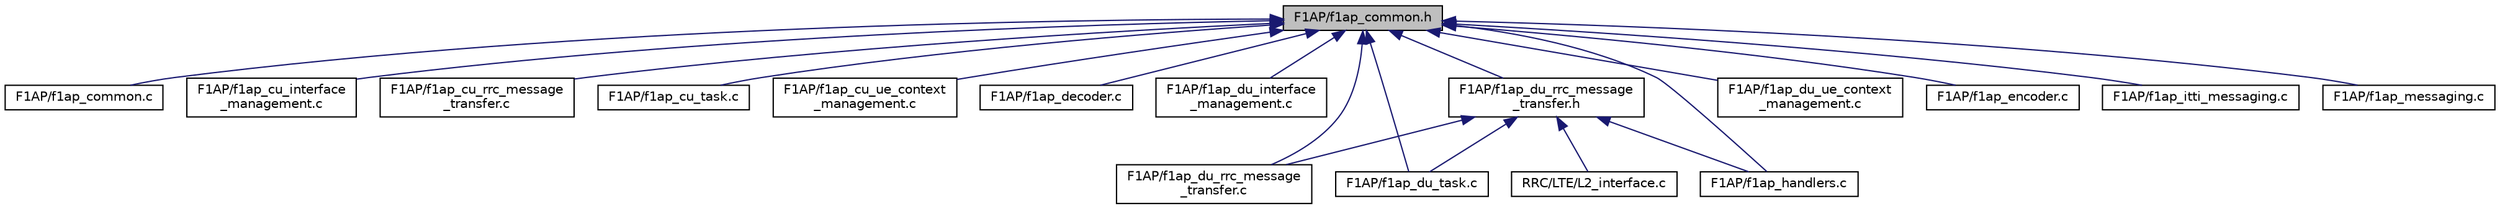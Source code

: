digraph "F1AP/f1ap_common.h"
{
 // LATEX_PDF_SIZE
  edge [fontname="Helvetica",fontsize="10",labelfontname="Helvetica",labelfontsize="10"];
  node [fontname="Helvetica",fontsize="10",shape=record];
  Node1 [label="F1AP/f1ap_common.h",height=0.2,width=0.4,color="black", fillcolor="grey75", style="filled", fontcolor="black",tooltip="f1ap procedures for both CU and DU"];
  Node1 -> Node2 [dir="back",color="midnightblue",fontsize="10",style="solid",fontname="Helvetica"];
  Node2 [label="F1AP/f1ap_common.c",height=0.2,width=0.4,color="black", fillcolor="white", style="filled",URL="$f1ap__common_8c.html",tooltip="f1ap procedures for both CU and DU"];
  Node1 -> Node3 [dir="back",color="midnightblue",fontsize="10",style="solid",fontname="Helvetica"];
  Node3 [label="F1AP/f1ap_cu_interface\l_management.c",height=0.2,width=0.4,color="black", fillcolor="white", style="filled",URL="$f1ap__cu__interface__management_8c.html",tooltip="f1ap interface management for CU"];
  Node1 -> Node4 [dir="back",color="midnightblue",fontsize="10",style="solid",fontname="Helvetica"];
  Node4 [label="F1AP/f1ap_cu_rrc_message\l_transfer.c",height=0.2,width=0.4,color="black", fillcolor="white", style="filled",URL="$f1ap__cu__rrc__message__transfer_8c.html",tooltip="f1ap rrc message transfer for CU"];
  Node1 -> Node5 [dir="back",color="midnightblue",fontsize="10",style="solid",fontname="Helvetica"];
  Node5 [label="F1AP/f1ap_cu_task.c",height=0.2,width=0.4,color="black", fillcolor="white", style="filled",URL="$f1ap__cu__task_8c.html",tooltip="data structures for F1 interface modules"];
  Node1 -> Node6 [dir="back",color="midnightblue",fontsize="10",style="solid",fontname="Helvetica"];
  Node6 [label="F1AP/f1ap_cu_ue_context\l_management.c",height=0.2,width=0.4,color="black", fillcolor="white", style="filled",URL="$f1ap__cu__ue__context__management_8c.html",tooltip="F1AP UE Context Management, CU side."];
  Node1 -> Node7 [dir="back",color="midnightblue",fontsize="10",style="solid",fontname="Helvetica"];
  Node7 [label="F1AP/f1ap_decoder.c",height=0.2,width=0.4,color="black", fillcolor="white", style="filled",URL="$f1ap__decoder_8c.html",tooltip="f1ap pdu decode procedures"];
  Node1 -> Node8 [dir="back",color="midnightblue",fontsize="10",style="solid",fontname="Helvetica"];
  Node8 [label="F1AP/f1ap_du_interface\l_management.c",height=0.2,width=0.4,color="black", fillcolor="white", style="filled",URL="$f1ap__du__interface__management_8c.html",tooltip="f1ap interface management for DU"];
  Node1 -> Node9 [dir="back",color="midnightblue",fontsize="10",style="solid",fontname="Helvetica"];
  Node9 [label="F1AP/f1ap_du_rrc_message\l_transfer.c",height=0.2,width=0.4,color="black", fillcolor="white", style="filled",URL="$f1ap__du__rrc__message__transfer_8c.html",tooltip="f1ap rrc message transfer for DU"];
  Node1 -> Node10 [dir="back",color="midnightblue",fontsize="10",style="solid",fontname="Helvetica"];
  Node10 [label="F1AP/f1ap_du_rrc_message\l_transfer.h",height=0.2,width=0.4,color="black", fillcolor="white", style="filled",URL="$f1ap__du__rrc__message__transfer_8h.html",tooltip="f1ap rrc message transfer for DU"];
  Node10 -> Node9 [dir="back",color="midnightblue",fontsize="10",style="solid",fontname="Helvetica"];
  Node10 -> Node11 [dir="back",color="midnightblue",fontsize="10",style="solid",fontname="Helvetica"];
  Node11 [label="F1AP/f1ap_du_task.c",height=0.2,width=0.4,color="black", fillcolor="white", style="filled",URL="$f1ap__du__task_8c.html",tooltip="data structures for F1 interface modules"];
  Node10 -> Node12 [dir="back",color="midnightblue",fontsize="10",style="solid",fontname="Helvetica"];
  Node12 [label="F1AP/f1ap_handlers.c",height=0.2,width=0.4,color="black", fillcolor="white", style="filled",URL="$f1ap__handlers_8c.html",tooltip="f1ap messages handlers"];
  Node10 -> Node13 [dir="back",color="midnightblue",fontsize="10",style="solid",fontname="Helvetica"];
  Node13 [label="RRC/LTE/L2_interface.c",height=0.2,width=0.4,color="black", fillcolor="white", style="filled",URL="$L2__interface_8c.html",tooltip=" "];
  Node1 -> Node11 [dir="back",color="midnightblue",fontsize="10",style="solid",fontname="Helvetica"];
  Node1 -> Node14 [dir="back",color="midnightblue",fontsize="10",style="solid",fontname="Helvetica"];
  Node14 [label="F1AP/f1ap_du_ue_context\l_management.c",height=0.2,width=0.4,color="black", fillcolor="white", style="filled",URL="$f1ap__du__ue__context__management_8c.html",tooltip="F1AP UE Context Management, DU side."];
  Node1 -> Node15 [dir="back",color="midnightblue",fontsize="10",style="solid",fontname="Helvetica"];
  Node15 [label="F1AP/f1ap_encoder.c",height=0.2,width=0.4,color="black", fillcolor="white", style="filled",URL="$f1ap__encoder_8c.html",tooltip="f1ap pdu encode procedures"];
  Node1 -> Node12 [dir="back",color="midnightblue",fontsize="10",style="solid",fontname="Helvetica"];
  Node1 -> Node16 [dir="back",color="midnightblue",fontsize="10",style="solid",fontname="Helvetica"];
  Node16 [label="F1AP/f1ap_itti_messaging.c",height=0.2,width=0.4,color="black", fillcolor="white", style="filled",URL="$f1ap__itti__messaging_8c.html",tooltip=" "];
  Node1 -> Node17 [dir="back",color="midnightblue",fontsize="10",style="solid",fontname="Helvetica"];
  Node17 [label="F1AP/f1ap_messaging.c",height=0.2,width=0.4,color="black", fillcolor="white", style="filled",URL="$f1ap__messaging_8c.html",tooltip="f1ap procedures"];
}
